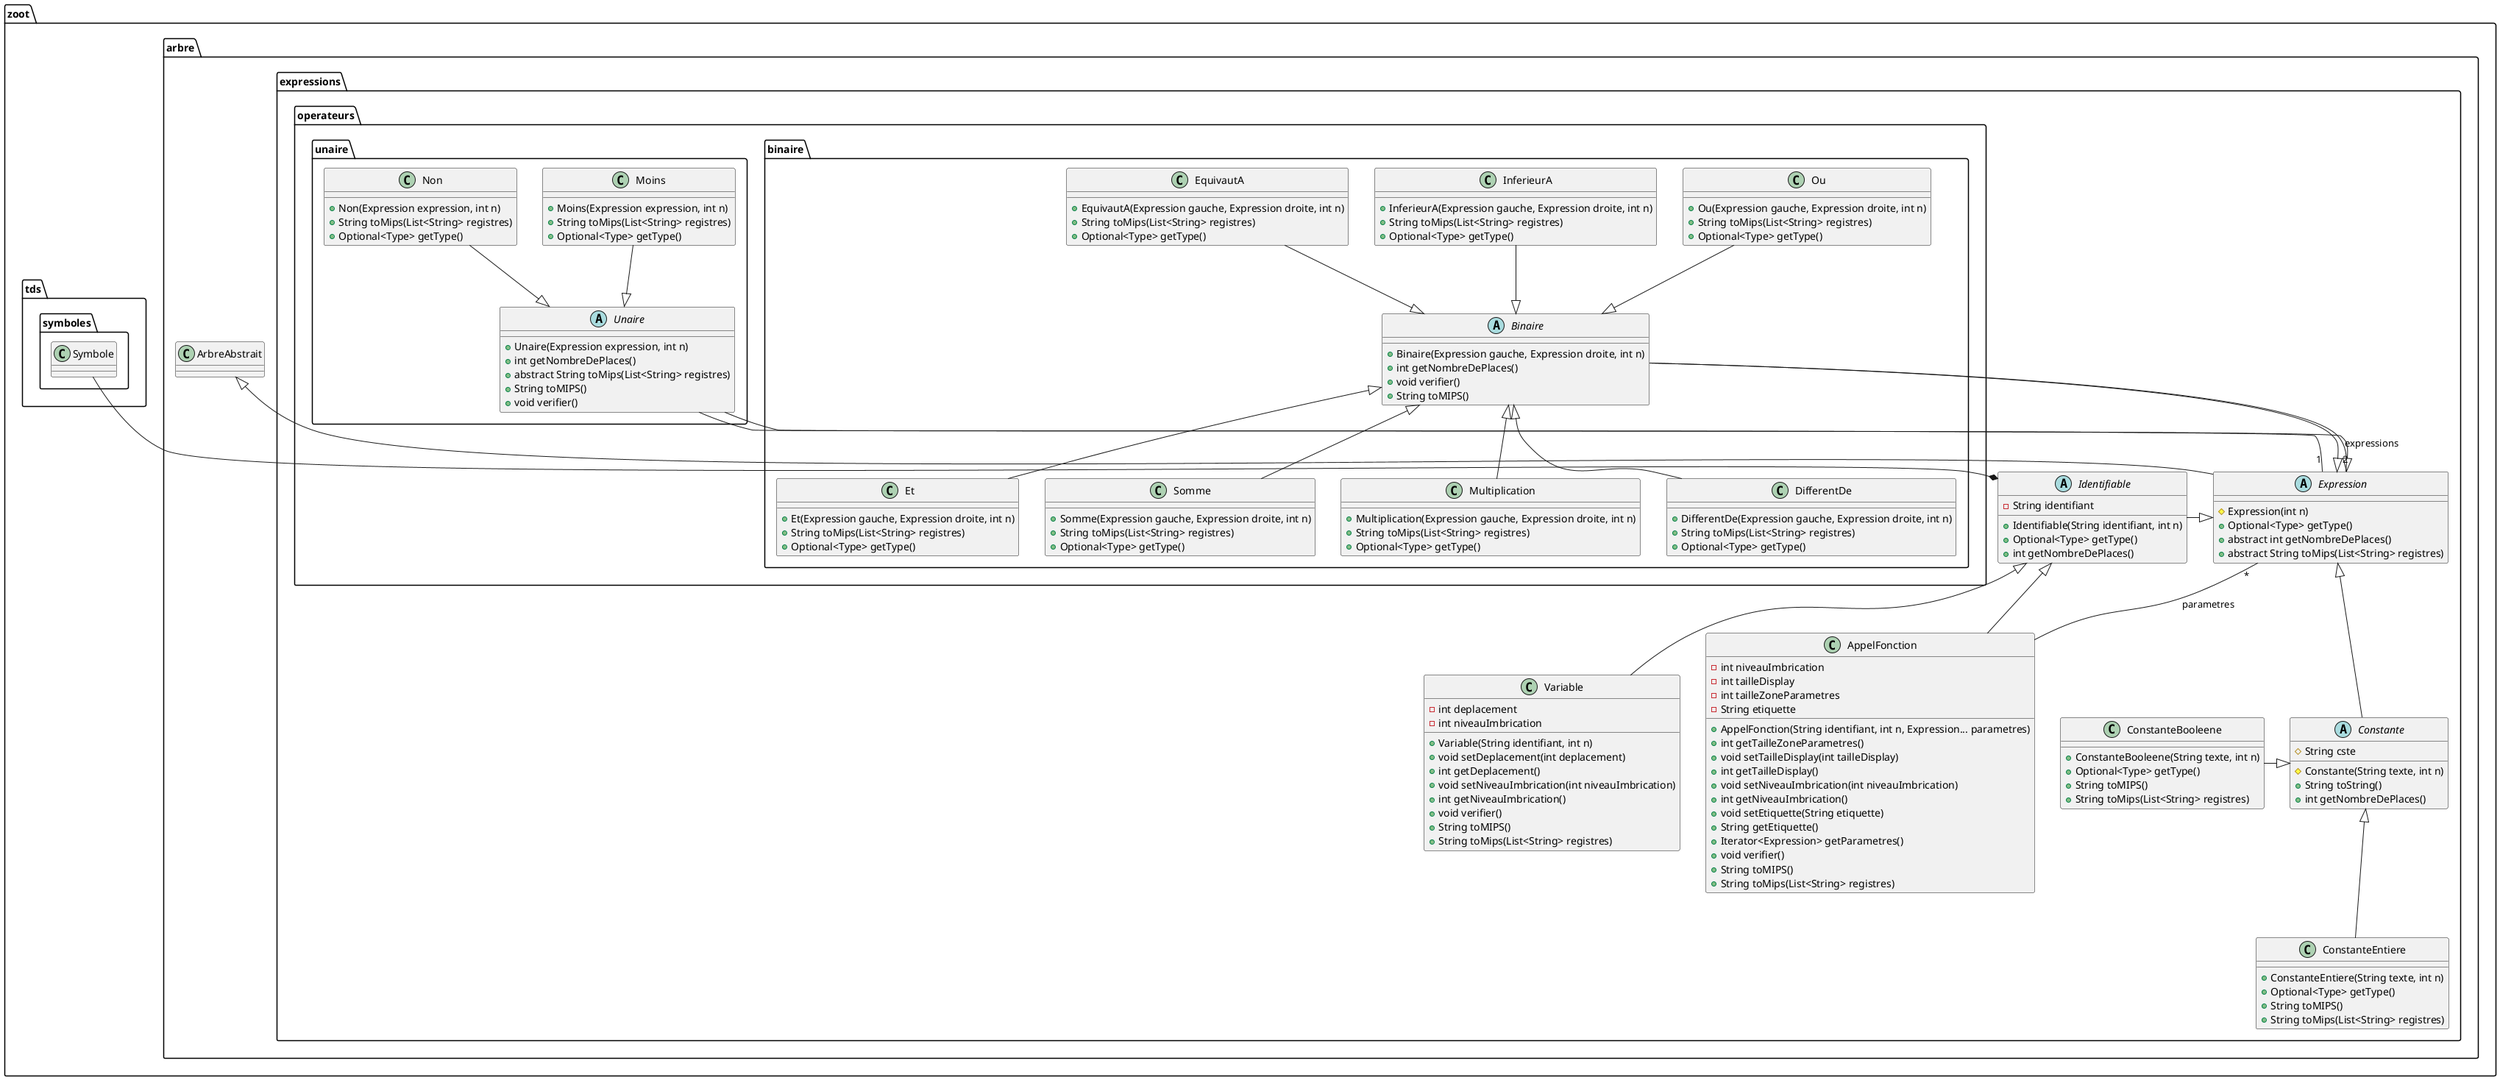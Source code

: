 @startuml "Package expressions"
namespace zoot.arbre.expressions {
    ' Includes
    ' Classes
    abstract class Expression {
        # Expression(int n)
        + Optional<Type> getType()
        + abstract int getNombreDePlaces()
        + abstract String toMips(List<String> registres)
    }

    abstract class Constante {
        # String cste
        # Constante(String texte, int n)
        + String toString()
        + int getNombreDePlaces()
    }

    class ConstanteEntiere {
        + ConstanteEntiere(String texte, int n)
        + Optional<Type> getType()
        + String toMIPS()
        + String toMips(List<String> registres)
    }

    class ConstanteBooleene {
        + ConstanteBooleene(String texte, int n)
        + Optional<Type> getType()
        + String toMIPS()
        + String toMips(List<String> registres)

    }

    abstract class Identifiable {
        - String identifiant
        + Identifiable(String identifiant, int n)
        + Optional<Type> getType()
        + int getNombreDePlaces()
    }

    class Variable {
        - int deplacement
        - int niveauImbrication
        + Variable(String identifiant, int n)
        + void setDeplacement(int deplacement)
        + int getDeplacement()
        + void setNiveauImbrication(int niveauImbrication)
        + int getNiveauImbrication()
        + void verifier()
        + String toMIPS()
        + String toMips(List<String> registres)
    }

    class AppelFonction {
        - int niveauImbrication
        - int tailleDisplay
        - int tailleZoneParametres
        - String etiquette
        + AppelFonction(String identifiant, int n, Expression... parametres)
        + int getTailleZoneParametres()
        + void setTailleDisplay(int tailleDisplay)
        + int getTailleDisplay()
        + void setNiveauImbrication(int niveauImbrication)
        + int getNiveauImbrication()
        + void setEtiquette(String etiquette)
        + String getEtiquette()
        + Iterator<Expression> getParametres()
        + void verifier()
        + String toMIPS()
        + String toMips(List<String> registres)
    }

    namespace operateurs {
        namespace binaire {
            abstract Binaire {
                + Binaire(Expression gauche, Expression droite, int n)
                + int getNombreDePlaces()
                + void verifier()
                + String toMIPS()
            }

            class Somme {
                + Somme(Expression gauche, Expression droite, int n)
                + String toMips(List<String> registres)
                + Optional<Type> getType()
            }

            class Multiplication {
                + Multiplication(Expression gauche, Expression droite, int n)
                + String toMips(List<String> registres)
                + Optional<Type> getType()
            }

            class InferieurA {
                + InferieurA(Expression gauche, Expression droite, int n)
                + String toMips(List<String> registres)
                + Optional<Type> getType()
            }

            class EquivautA {
                + EquivautA(Expression gauche, Expression droite, int n)
                + String toMips(List<String> registres)
                + Optional<Type> getType()
            }

            class DifferentDe {
                + DifferentDe(Expression gauche, Expression droite, int n)
                + String toMips(List<String> registres)
                + Optional<Type> getType()
            }

            class Et {
                + Et(Expression gauche, Expression droite, int n)
                + String toMips(List<String> registres)
                + Optional<Type> getType()
            }

            class Ou {
                + Ou(Expression gauche, Expression droite, int n)
                + String toMips(List<String> registres)
                + Optional<Type> getType()
            }
        }

        namespace unaire {
            abstract Unaire {
                + Unaire(Expression expression, int n)
                + int getNombreDePlaces()
                + abstract String toMips(List<String> registres)
                + String toMIPS()
                + void verifier()
            }

            class Moins {
                + Moins(Expression expression, int n)
                + String toMips(List<String> registres)
                + Optional<Type> getType()
            }

            class Non {
                + Non(Expression expression, int n)
                + String toMips(List<String> registres)
                + Optional<Type> getType()
            }
        }

    }

    ' Relations entre les classes
    Expression -up-|> zoot.arbre.ArbreAbstrait
    Constante -up-|> Expression
    ConstanteEntiere -up-|> Constante
    ConstanteBooleene -right-|> Constante
    Identifiable *-up- zoot.tds.symboles.Symbole
    Identifiable -left-|> Expression
    Variable -up-|> Identifiable
    AppelFonction -left-|> Identifiable
    AppelFonction --"*" Expression : parametres
    Binaire -right-|> Expression
    Somme -up-|> Binaire
    Multiplication -up-|> Binaire
    DifferentDe -up-|> Binaire
    Et -up-|> Binaire
    EquivautA -down-|> Binaire
    Ou -down-|> Binaire
    InferieurA -down-|> Binaire
    Binaire --"2" Expression : expressions
    Unaire --"1" Expression

    Unaire --|> Expression
    Non -down-|> Unaire
    Moins -down-|> Unaire
}
@enduml